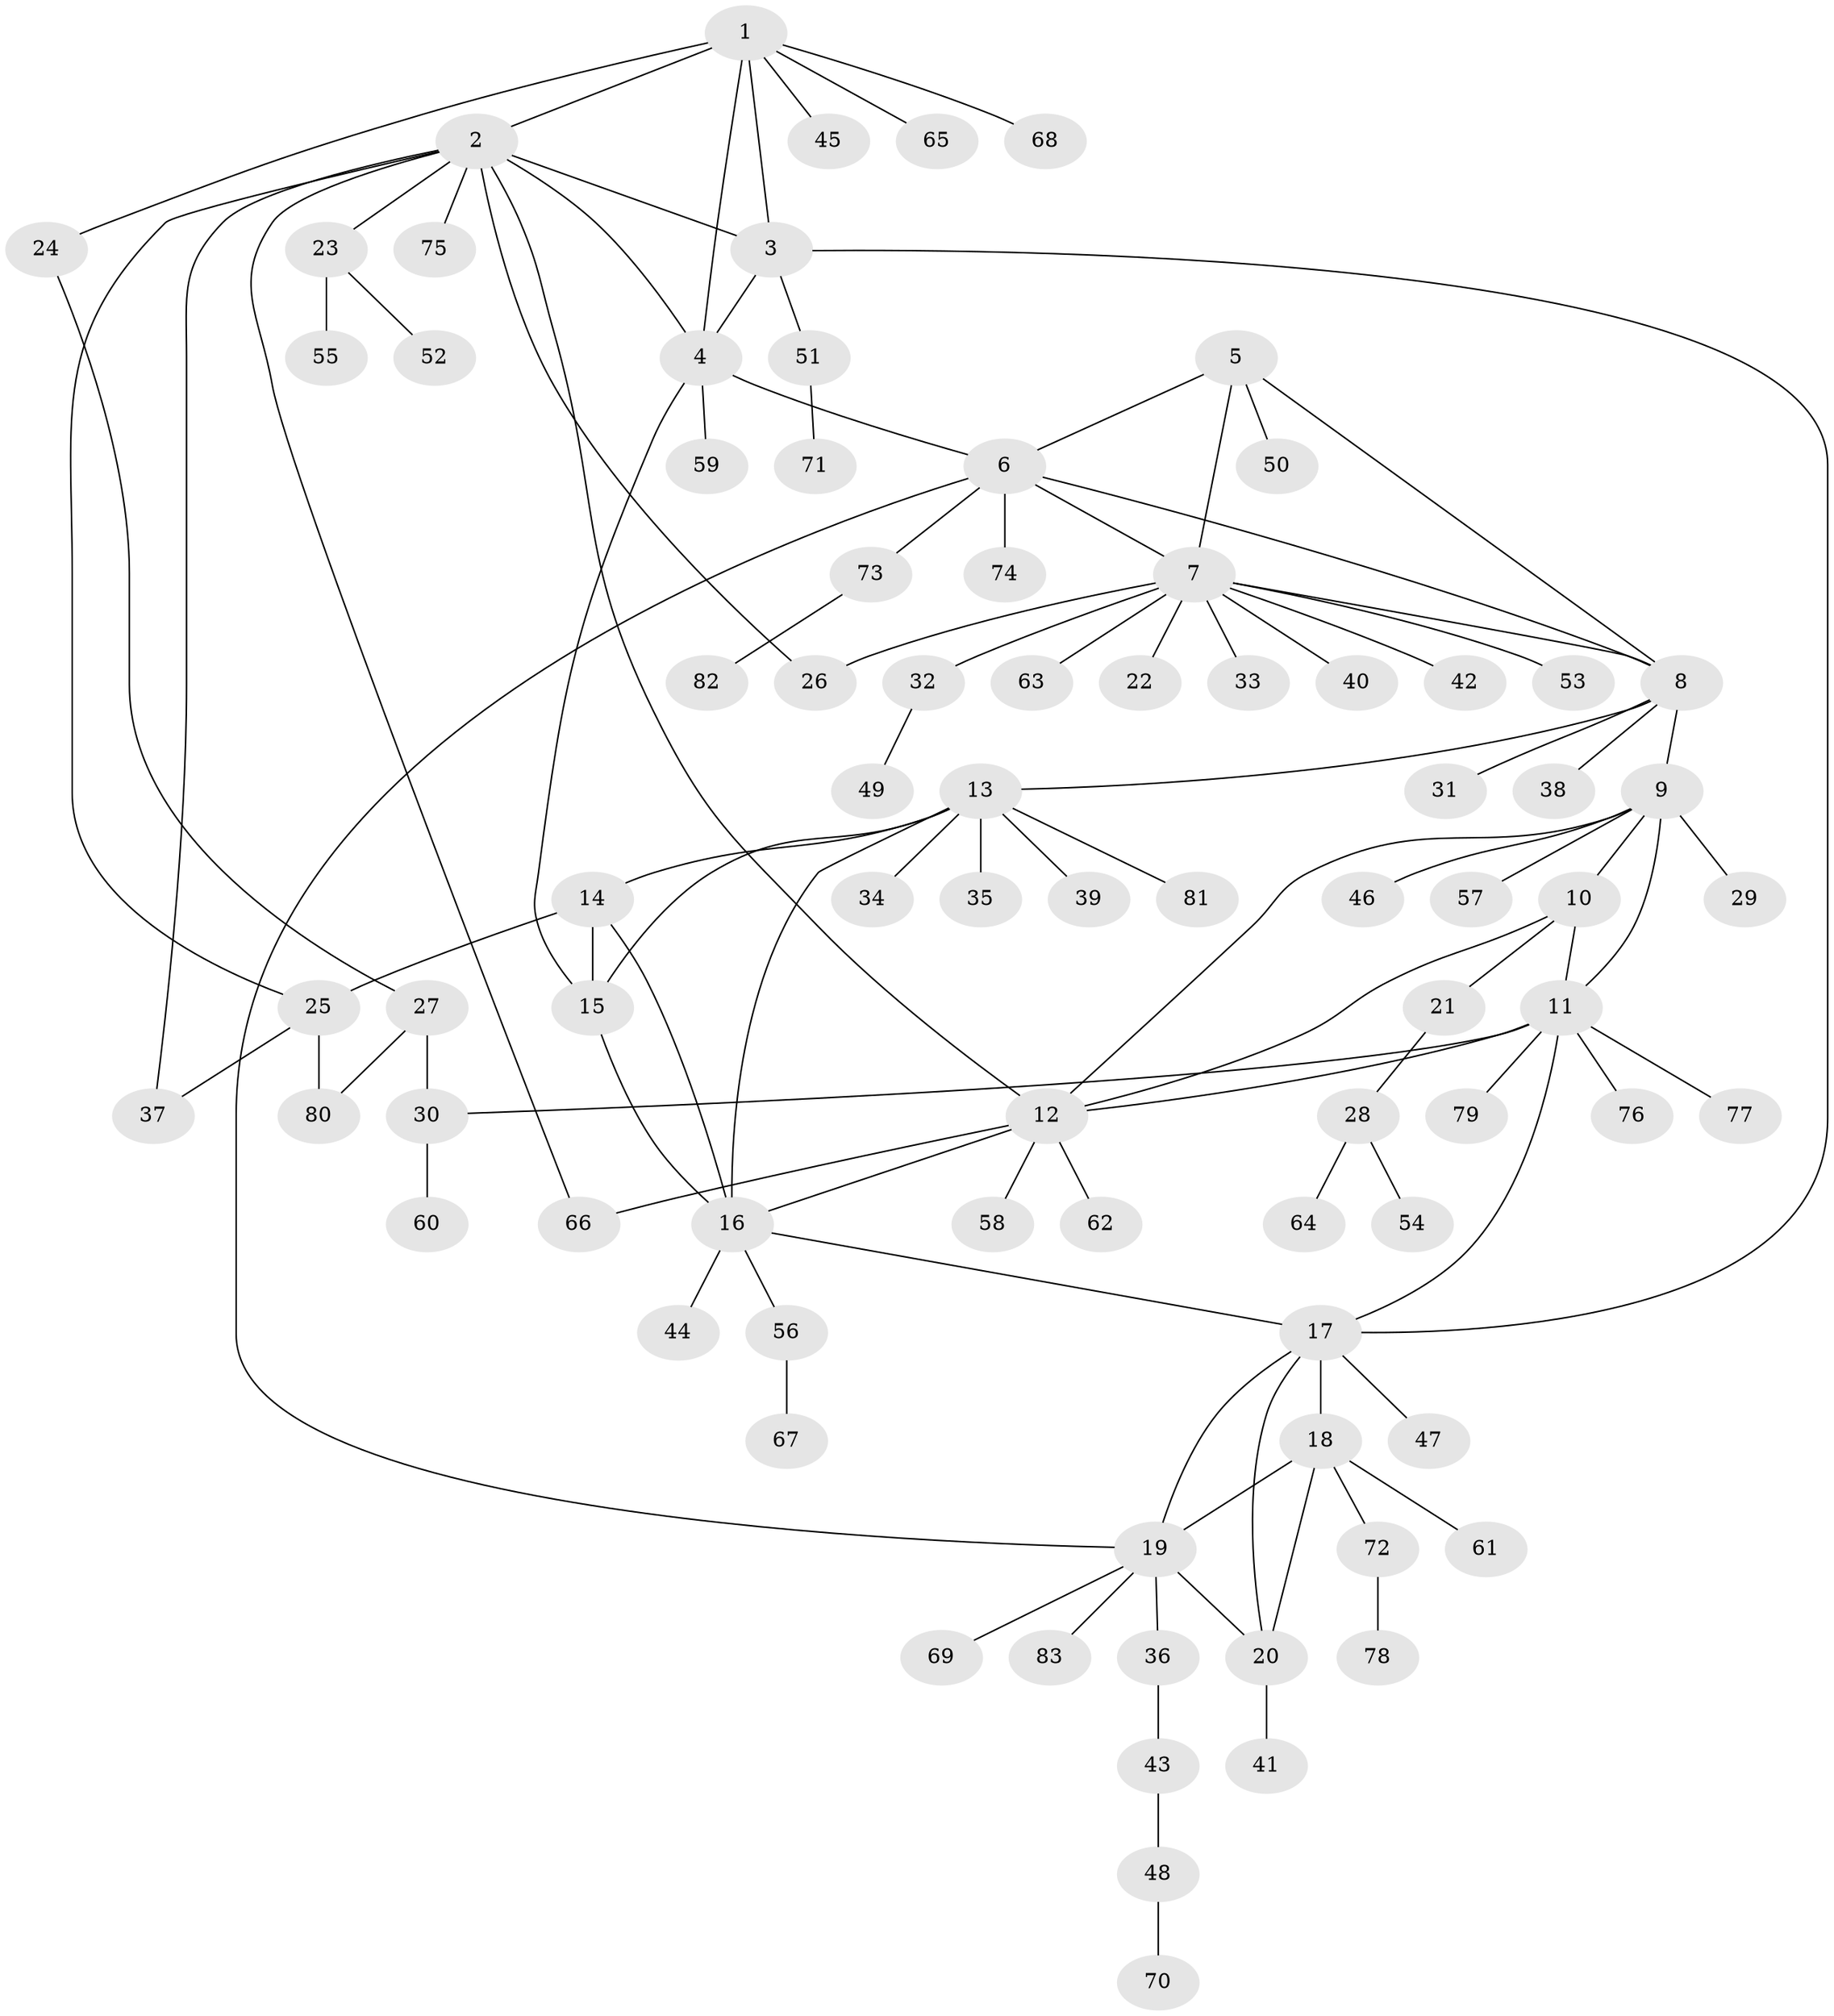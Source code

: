 // Generated by graph-tools (version 1.1) at 2025/37/03/09/25 02:37:18]
// undirected, 83 vertices, 109 edges
graph export_dot {
graph [start="1"]
  node [color=gray90,style=filled];
  1;
  2;
  3;
  4;
  5;
  6;
  7;
  8;
  9;
  10;
  11;
  12;
  13;
  14;
  15;
  16;
  17;
  18;
  19;
  20;
  21;
  22;
  23;
  24;
  25;
  26;
  27;
  28;
  29;
  30;
  31;
  32;
  33;
  34;
  35;
  36;
  37;
  38;
  39;
  40;
  41;
  42;
  43;
  44;
  45;
  46;
  47;
  48;
  49;
  50;
  51;
  52;
  53;
  54;
  55;
  56;
  57;
  58;
  59;
  60;
  61;
  62;
  63;
  64;
  65;
  66;
  67;
  68;
  69;
  70;
  71;
  72;
  73;
  74;
  75;
  76;
  77;
  78;
  79;
  80;
  81;
  82;
  83;
  1 -- 2;
  1 -- 3;
  1 -- 4;
  1 -- 24;
  1 -- 45;
  1 -- 65;
  1 -- 68;
  2 -- 3;
  2 -- 4;
  2 -- 12;
  2 -- 23;
  2 -- 25;
  2 -- 26;
  2 -- 37;
  2 -- 66;
  2 -- 75;
  3 -- 4;
  3 -- 17;
  3 -- 51;
  4 -- 6;
  4 -- 15;
  4 -- 59;
  5 -- 6;
  5 -- 7;
  5 -- 8;
  5 -- 50;
  6 -- 7;
  6 -- 8;
  6 -- 19;
  6 -- 73;
  6 -- 74;
  7 -- 8;
  7 -- 22;
  7 -- 26;
  7 -- 32;
  7 -- 33;
  7 -- 40;
  7 -- 42;
  7 -- 53;
  7 -- 63;
  8 -- 9;
  8 -- 13;
  8 -- 31;
  8 -- 38;
  9 -- 10;
  9 -- 11;
  9 -- 12;
  9 -- 29;
  9 -- 46;
  9 -- 57;
  10 -- 11;
  10 -- 12;
  10 -- 21;
  11 -- 12;
  11 -- 17;
  11 -- 30;
  11 -- 76;
  11 -- 77;
  11 -- 79;
  12 -- 16;
  12 -- 58;
  12 -- 62;
  12 -- 66;
  13 -- 14;
  13 -- 15;
  13 -- 16;
  13 -- 34;
  13 -- 35;
  13 -- 39;
  13 -- 81;
  14 -- 15;
  14 -- 16;
  14 -- 25;
  15 -- 16;
  16 -- 17;
  16 -- 44;
  16 -- 56;
  17 -- 18;
  17 -- 19;
  17 -- 20;
  17 -- 47;
  18 -- 19;
  18 -- 20;
  18 -- 61;
  18 -- 72;
  19 -- 20;
  19 -- 36;
  19 -- 69;
  19 -- 83;
  20 -- 41;
  21 -- 28;
  23 -- 52;
  23 -- 55;
  24 -- 27;
  25 -- 37;
  25 -- 80;
  27 -- 30;
  27 -- 80;
  28 -- 54;
  28 -- 64;
  30 -- 60;
  32 -- 49;
  36 -- 43;
  43 -- 48;
  48 -- 70;
  51 -- 71;
  56 -- 67;
  72 -- 78;
  73 -- 82;
}
